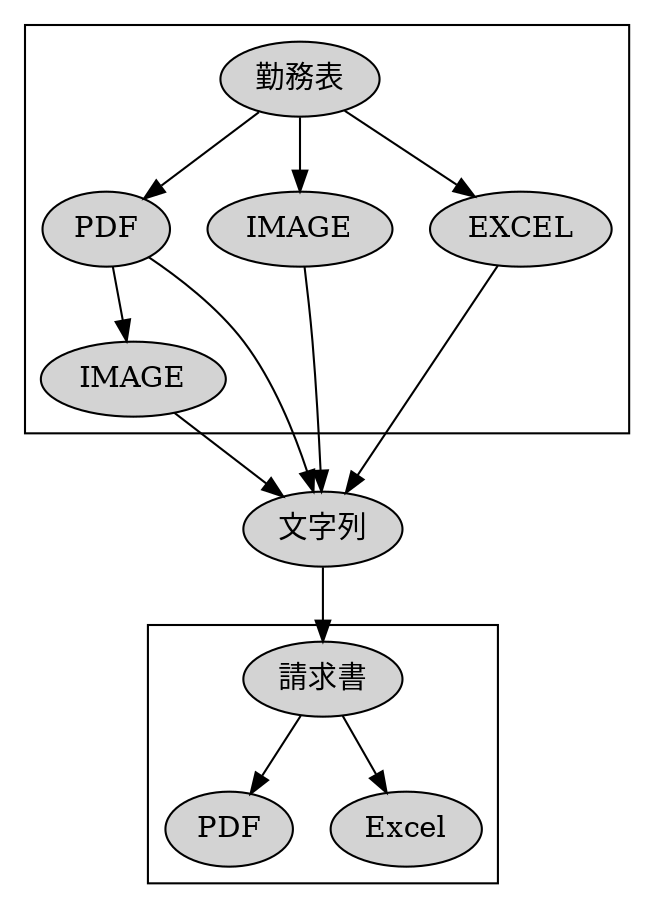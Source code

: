 // dot -Tpng source.dot -otarget.png

digraph graph_name {
	graph [
		charset = "UTF-8";
	];

	node [
		colorscheme = "rdylgn11",
		style = "solid,filled"
	];

	edge [
		style = solid,
		fontsize = 14
	];

	subgraph cluster_1 {
		OIMG [label = "IMAGE"];
		TIMETABLE [label = "勤務表"];
		TIMETABLE -> OIMG;
		TIMETABLE -> EXCEL;
		TIMETABLE -> PDF;
		PDF -> IMAGE ;
	
	}
	STRING   [label = "文字列"];
	subgraph cluster_2 {
		INVOICE [label = "請求書"];
		OPDF	[label = "PDF"];
		Excel	[label = "Excel"];
		INVOICE -> OPDF;
		INVOICE -> Excel;
	}

	PDF -> STRING;
	OIMG -> STRING;
	EXCEL -> STRING;
	IMAGE -> STRING;
	STRING -> INVOICE;

}
